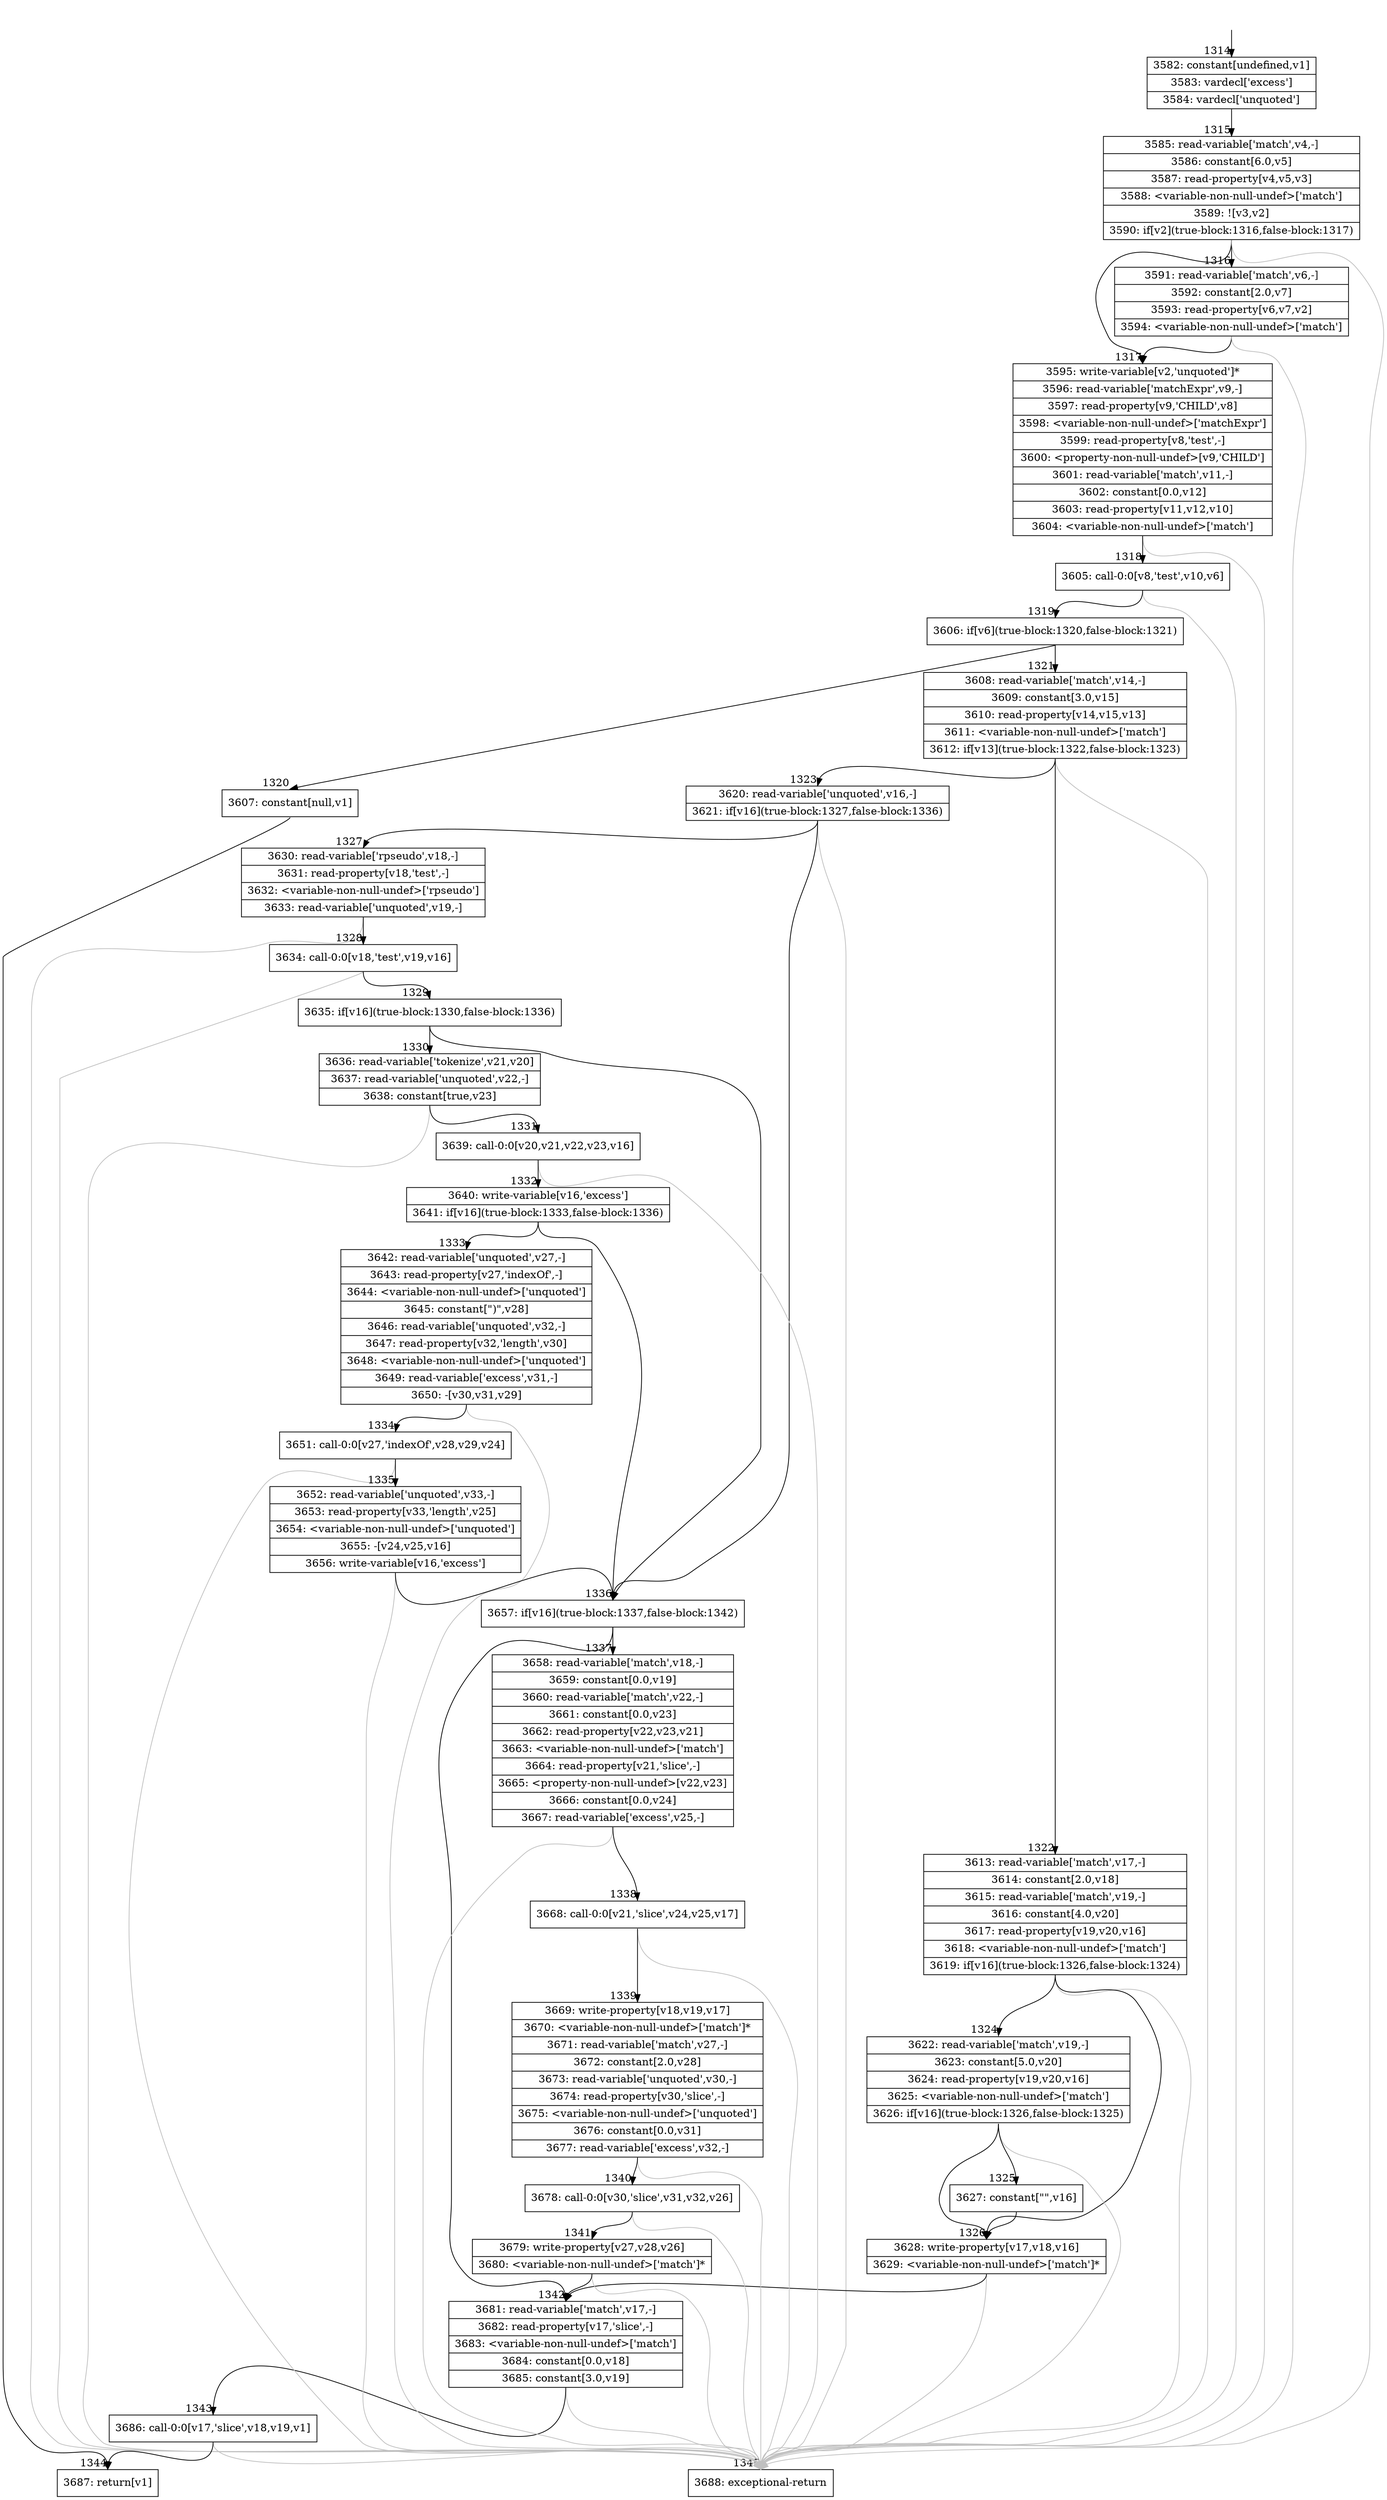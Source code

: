 digraph {
rankdir="TD"
BB_entry94[shape=none,label=""];
BB_entry94 -> BB1314 [tailport=s, headport=n, headlabel="    1314"]
BB1314 [shape=record label="{3582: constant[undefined,v1]|3583: vardecl['excess']|3584: vardecl['unquoted']}" ] 
BB1314 -> BB1315 [tailport=s, headport=n, headlabel="      1315"]
BB1315 [shape=record label="{3585: read-variable['match',v4,-]|3586: constant[6.0,v5]|3587: read-property[v4,v5,v3]|3588: \<variable-non-null-undef\>['match']|3589: ![v3,v2]|3590: if[v2](true-block:1316,false-block:1317)}" ] 
BB1315 -> BB1317 [tailport=s, headport=n, headlabel="      1317"]
BB1315 -> BB1316 [tailport=s, headport=n, headlabel="      1316"]
BB1315 -> BB1345 [tailport=s, headport=n, color=gray, headlabel="      1345"]
BB1316 [shape=record label="{3591: read-variable['match',v6,-]|3592: constant[2.0,v7]|3593: read-property[v6,v7,v2]|3594: \<variable-non-null-undef\>['match']}" ] 
BB1316 -> BB1317 [tailport=s, headport=n]
BB1316 -> BB1345 [tailport=s, headport=n, color=gray]
BB1317 [shape=record label="{3595: write-variable[v2,'unquoted']*|3596: read-variable['matchExpr',v9,-]|3597: read-property[v9,'CHILD',v8]|3598: \<variable-non-null-undef\>['matchExpr']|3599: read-property[v8,'test',-]|3600: \<property-non-null-undef\>[v9,'CHILD']|3601: read-variable['match',v11,-]|3602: constant[0.0,v12]|3603: read-property[v11,v12,v10]|3604: \<variable-non-null-undef\>['match']}" ] 
BB1317 -> BB1318 [tailport=s, headport=n, headlabel="      1318"]
BB1317 -> BB1345 [tailport=s, headport=n, color=gray]
BB1318 [shape=record label="{3605: call-0:0[v8,'test',v10,v6]}" ] 
BB1318 -> BB1319 [tailport=s, headport=n, headlabel="      1319"]
BB1318 -> BB1345 [tailport=s, headport=n, color=gray]
BB1319 [shape=record label="{3606: if[v6](true-block:1320,false-block:1321)}" ] 
BB1319 -> BB1320 [tailport=s, headport=n, headlabel="      1320"]
BB1319 -> BB1321 [tailport=s, headport=n, headlabel="      1321"]
BB1320 [shape=record label="{3607: constant[null,v1]}" ] 
BB1320 -> BB1344 [tailport=s, headport=n, headlabel="      1344"]
BB1321 [shape=record label="{3608: read-variable['match',v14,-]|3609: constant[3.0,v15]|3610: read-property[v14,v15,v13]|3611: \<variable-non-null-undef\>['match']|3612: if[v13](true-block:1322,false-block:1323)}" ] 
BB1321 -> BB1322 [tailport=s, headport=n, headlabel="      1322"]
BB1321 -> BB1323 [tailport=s, headport=n, headlabel="      1323"]
BB1321 -> BB1345 [tailport=s, headport=n, color=gray]
BB1322 [shape=record label="{3613: read-variable['match',v17,-]|3614: constant[2.0,v18]|3615: read-variable['match',v19,-]|3616: constant[4.0,v20]|3617: read-property[v19,v20,v16]|3618: \<variable-non-null-undef\>['match']|3619: if[v16](true-block:1326,false-block:1324)}" ] 
BB1322 -> BB1326 [tailport=s, headport=n, headlabel="      1326"]
BB1322 -> BB1324 [tailport=s, headport=n, headlabel="      1324"]
BB1322 -> BB1345 [tailport=s, headport=n, color=gray]
BB1323 [shape=record label="{3620: read-variable['unquoted',v16,-]|3621: if[v16](true-block:1327,false-block:1336)}" ] 
BB1323 -> BB1336 [tailport=s, headport=n, headlabel="      1336"]
BB1323 -> BB1327 [tailport=s, headport=n, headlabel="      1327"]
BB1323 -> BB1345 [tailport=s, headport=n, color=gray]
BB1324 [shape=record label="{3622: read-variable['match',v19,-]|3623: constant[5.0,v20]|3624: read-property[v19,v20,v16]|3625: \<variable-non-null-undef\>['match']|3626: if[v16](true-block:1326,false-block:1325)}" ] 
BB1324 -> BB1326 [tailport=s, headport=n]
BB1324 -> BB1325 [tailport=s, headport=n, headlabel="      1325"]
BB1324 -> BB1345 [tailport=s, headport=n, color=gray]
BB1325 [shape=record label="{3627: constant[\"\",v16]}" ] 
BB1325 -> BB1326 [tailport=s, headport=n]
BB1326 [shape=record label="{3628: write-property[v17,v18,v16]|3629: \<variable-non-null-undef\>['match']*}" ] 
BB1326 -> BB1342 [tailport=s, headport=n, headlabel="      1342"]
BB1326 -> BB1345 [tailport=s, headport=n, color=gray]
BB1327 [shape=record label="{3630: read-variable['rpseudo',v18,-]|3631: read-property[v18,'test',-]|3632: \<variable-non-null-undef\>['rpseudo']|3633: read-variable['unquoted',v19,-]}" ] 
BB1327 -> BB1328 [tailport=s, headport=n, headlabel="      1328"]
BB1327 -> BB1345 [tailport=s, headport=n, color=gray]
BB1328 [shape=record label="{3634: call-0:0[v18,'test',v19,v16]}" ] 
BB1328 -> BB1329 [tailport=s, headport=n, headlabel="      1329"]
BB1328 -> BB1345 [tailport=s, headport=n, color=gray]
BB1329 [shape=record label="{3635: if[v16](true-block:1330,false-block:1336)}" ] 
BB1329 -> BB1336 [tailport=s, headport=n]
BB1329 -> BB1330 [tailport=s, headport=n, headlabel="      1330"]
BB1330 [shape=record label="{3636: read-variable['tokenize',v21,v20]|3637: read-variable['unquoted',v22,-]|3638: constant[true,v23]}" ] 
BB1330 -> BB1331 [tailport=s, headport=n, headlabel="      1331"]
BB1330 -> BB1345 [tailport=s, headport=n, color=gray]
BB1331 [shape=record label="{3639: call-0:0[v20,v21,v22,v23,v16]}" ] 
BB1331 -> BB1332 [tailport=s, headport=n, headlabel="      1332"]
BB1331 -> BB1345 [tailport=s, headport=n, color=gray]
BB1332 [shape=record label="{3640: write-variable[v16,'excess']|3641: if[v16](true-block:1333,false-block:1336)}" ] 
BB1332 -> BB1336 [tailport=s, headport=n]
BB1332 -> BB1333 [tailport=s, headport=n, headlabel="      1333"]
BB1333 [shape=record label="{3642: read-variable['unquoted',v27,-]|3643: read-property[v27,'indexOf',-]|3644: \<variable-non-null-undef\>['unquoted']|3645: constant[\")\",v28]|3646: read-variable['unquoted',v32,-]|3647: read-property[v32,'length',v30]|3648: \<variable-non-null-undef\>['unquoted']|3649: read-variable['excess',v31,-]|3650: -[v30,v31,v29]}" ] 
BB1333 -> BB1334 [tailport=s, headport=n, headlabel="      1334"]
BB1333 -> BB1345 [tailport=s, headport=n, color=gray]
BB1334 [shape=record label="{3651: call-0:0[v27,'indexOf',v28,v29,v24]}" ] 
BB1334 -> BB1335 [tailport=s, headport=n, headlabel="      1335"]
BB1334 -> BB1345 [tailport=s, headport=n, color=gray]
BB1335 [shape=record label="{3652: read-variable['unquoted',v33,-]|3653: read-property[v33,'length',v25]|3654: \<variable-non-null-undef\>['unquoted']|3655: -[v24,v25,v16]|3656: write-variable[v16,'excess']}" ] 
BB1335 -> BB1336 [tailport=s, headport=n]
BB1335 -> BB1345 [tailport=s, headport=n, color=gray]
BB1336 [shape=record label="{3657: if[v16](true-block:1337,false-block:1342)}" ] 
BB1336 -> BB1337 [tailport=s, headport=n, headlabel="      1337"]
BB1336 -> BB1342 [tailport=s, headport=n]
BB1337 [shape=record label="{3658: read-variable['match',v18,-]|3659: constant[0.0,v19]|3660: read-variable['match',v22,-]|3661: constant[0.0,v23]|3662: read-property[v22,v23,v21]|3663: \<variable-non-null-undef\>['match']|3664: read-property[v21,'slice',-]|3665: \<property-non-null-undef\>[v22,v23]|3666: constant[0.0,v24]|3667: read-variable['excess',v25,-]}" ] 
BB1337 -> BB1338 [tailport=s, headport=n, headlabel="      1338"]
BB1337 -> BB1345 [tailport=s, headport=n, color=gray]
BB1338 [shape=record label="{3668: call-0:0[v21,'slice',v24,v25,v17]}" ] 
BB1338 -> BB1339 [tailport=s, headport=n, headlabel="      1339"]
BB1338 -> BB1345 [tailport=s, headport=n, color=gray]
BB1339 [shape=record label="{3669: write-property[v18,v19,v17]|3670: \<variable-non-null-undef\>['match']*|3671: read-variable['match',v27,-]|3672: constant[2.0,v28]|3673: read-variable['unquoted',v30,-]|3674: read-property[v30,'slice',-]|3675: \<variable-non-null-undef\>['unquoted']|3676: constant[0.0,v31]|3677: read-variable['excess',v32,-]}" ] 
BB1339 -> BB1340 [tailport=s, headport=n, headlabel="      1340"]
BB1339 -> BB1345 [tailport=s, headport=n, color=gray]
BB1340 [shape=record label="{3678: call-0:0[v30,'slice',v31,v32,v26]}" ] 
BB1340 -> BB1341 [tailport=s, headport=n, headlabel="      1341"]
BB1340 -> BB1345 [tailport=s, headport=n, color=gray]
BB1341 [shape=record label="{3679: write-property[v27,v28,v26]|3680: \<variable-non-null-undef\>['match']*}" ] 
BB1341 -> BB1342 [tailport=s, headport=n]
BB1341 -> BB1345 [tailport=s, headport=n, color=gray]
BB1342 [shape=record label="{3681: read-variable['match',v17,-]|3682: read-property[v17,'slice',-]|3683: \<variable-non-null-undef\>['match']|3684: constant[0.0,v18]|3685: constant[3.0,v19]}" ] 
BB1342 -> BB1343 [tailport=s, headport=n, headlabel="      1343"]
BB1342 -> BB1345 [tailport=s, headport=n, color=gray]
BB1343 [shape=record label="{3686: call-0:0[v17,'slice',v18,v19,v1]}" ] 
BB1343 -> BB1344 [tailport=s, headport=n]
BB1343 -> BB1345 [tailport=s, headport=n, color=gray]
BB1344 [shape=record label="{3687: return[v1]}" ] 
BB1345 [shape=record label="{3688: exceptional-return}" ] 
}
